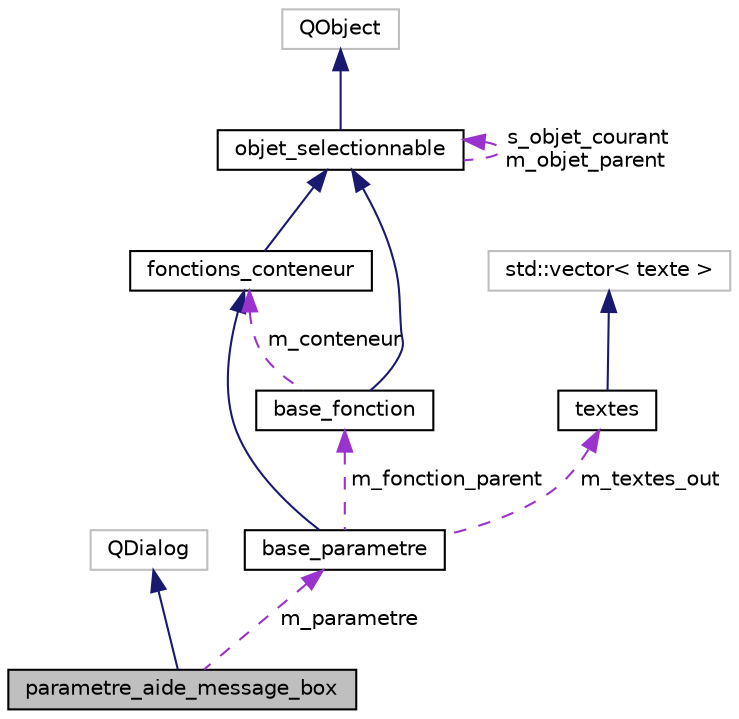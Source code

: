 digraph "parametre_aide_message_box"
{
  edge [fontname="Helvetica",fontsize="10",labelfontname="Helvetica",labelfontsize="10"];
  node [fontname="Helvetica",fontsize="10",shape=record];
  Node2 [label="parametre_aide_message_box",height=0.2,width=0.4,color="black", fillcolor="grey75", style="filled", fontcolor="black"];
  Node3 -> Node2 [dir="back",color="midnightblue",fontsize="10",style="solid",fontname="Helvetica"];
  Node3 [label="QDialog",height=0.2,width=0.4,color="grey75", fillcolor="white", style="filled"];
  Node4 -> Node2 [dir="back",color="darkorchid3",fontsize="10",style="dashed",label=" m_parametre" ,fontname="Helvetica"];
  Node4 [label="base_parametre",height=0.2,width=0.4,color="black", fillcolor="white", style="filled",URL="$classbase__parametre.html",tooltip="Classe décrivant un parametre d&#39;une fonction. "];
  Node5 -> Node4 [dir="back",color="midnightblue",fontsize="10",style="solid",fontname="Helvetica"];
  Node5 [label="fonctions_conteneur",height=0.2,width=0.4,color="black", fillcolor="white", style="filled",URL="$classfonctions__conteneur.html"];
  Node6 -> Node5 [dir="back",color="midnightblue",fontsize="10",style="solid",fontname="Helvetica"];
  Node6 [label="objet_selectionnable",height=0.2,width=0.4,color="black", fillcolor="white", style="filled",URL="$classobjet__selectionnable.html"];
  Node7 -> Node6 [dir="back",color="midnightblue",fontsize="10",style="solid",fontname="Helvetica"];
  Node7 [label="QObject",height=0.2,width=0.4,color="grey75", fillcolor="white", style="filled"];
  Node6 -> Node6 [dir="back",color="darkorchid3",fontsize="10",style="dashed",label=" s_objet_courant\nm_objet_parent" ,fontname="Helvetica"];
  Node8 -> Node4 [dir="back",color="darkorchid3",fontsize="10",style="dashed",label=" m_textes_out" ,fontname="Helvetica"];
  Node8 [label="textes",height=0.2,width=0.4,color="black", fillcolor="white", style="filled",URL="$classtextes.html",tooltip="Classe décrivant un ensemble de textes. "];
  Node9 -> Node8 [dir="back",color="midnightblue",fontsize="10",style="solid",fontname="Helvetica"];
  Node9 [label="std::vector\< texte \>",height=0.2,width=0.4,color="grey75", fillcolor="white", style="filled"];
  Node10 -> Node4 [dir="back",color="darkorchid3",fontsize="10",style="dashed",label=" m_fonction_parent" ,fontname="Helvetica"];
  Node10 [label="base_fonction",height=0.2,width=0.4,color="black", fillcolor="white", style="filled",URL="$classbase__fonction.html",tooltip="Classe décrivant une fonction de conversion d&#39;un texte. "];
  Node6 -> Node10 [dir="back",color="midnightblue",fontsize="10",style="solid",fontname="Helvetica"];
  Node5 -> Node10 [dir="back",color="darkorchid3",fontsize="10",style="dashed",label=" m_conteneur" ,fontname="Helvetica"];
}
